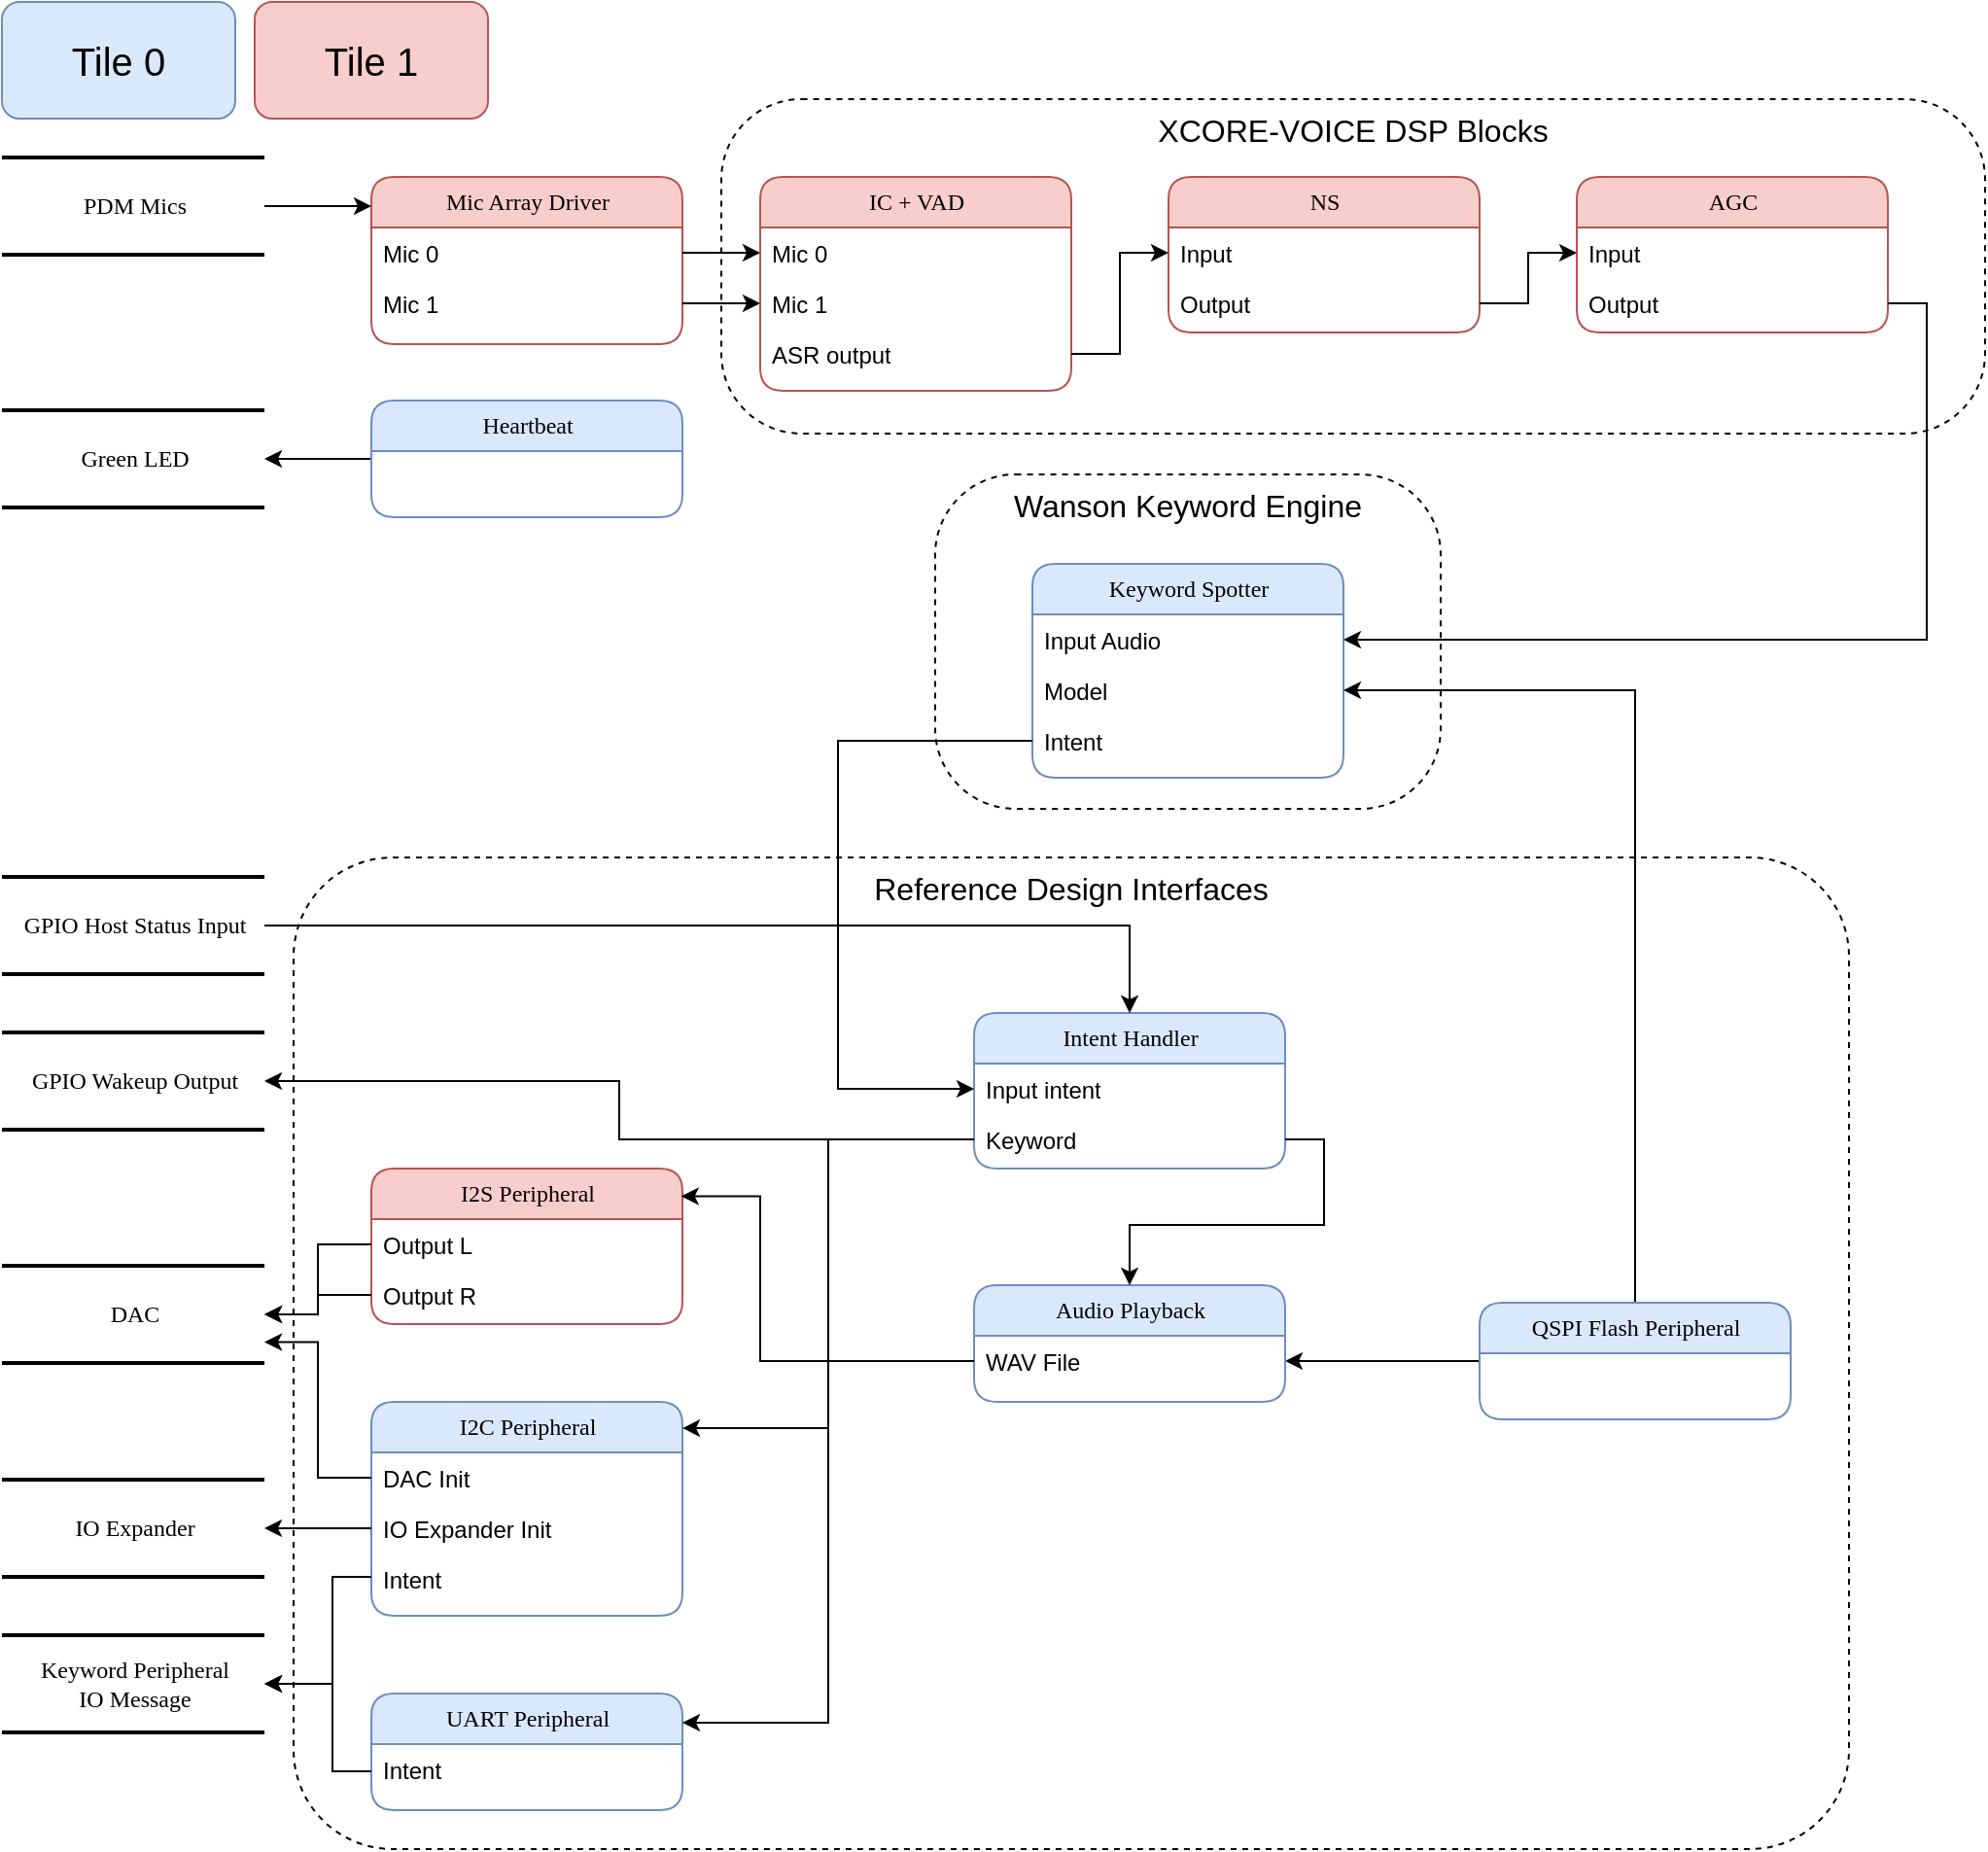 <mxfile version="19.0.3" type="device"><diagram name="Page-1" id="5d7acffa-a066-3a61-03fe-96351882024d"><mxGraphModel dx="1422" dy="873" grid="1" gridSize="10" guides="1" tooltips="1" connect="1" arrows="1" fold="1" page="1" pageScale="1" pageWidth="1100" pageHeight="850" background="#ffffff" math="0" shadow="0"><root><mxCell id="0"/><mxCell id="1" parent="0"/><mxCell id="t5zFvqTxYrGrfH3YHS5j-99" value="Reference Design Interfaces" style="rounded=1;arcSize=10;whiteSpace=wrap;html=1;align=center;dashed=1;horizontal=1;verticalAlign=top;fontSize=16;" parent="1" vertex="1"><mxGeometry x="210" y="450" width="800" height="510" as="geometry"/></mxCell><mxCell id="t5zFvqTxYrGrfH3YHS5j-69" value="Wanson Keyword Engine" style="rounded=1;arcSize=24;whiteSpace=wrap;html=1;align=center;dashed=1;horizontal=1;verticalAlign=top;fontSize=16;" parent="1" vertex="1"><mxGeometry x="540" y="253" width="260" height="172" as="geometry"/></mxCell><mxCell id="t5zFvqTxYrGrfH3YHS5j-65" value="XCORE-VOICE DSP Blocks" style="rounded=1;arcSize=24;whiteSpace=wrap;html=1;align=center;dashed=1;horizontal=1;verticalAlign=top;fontSize=16;" parent="1" vertex="1"><mxGeometry x="430" y="60" width="650" height="172" as="geometry"/></mxCell><mxCell id="21ea969265ad0168-6" value="IC + VAD" style="swimlane;html=1;fontStyle=0;childLayout=stackLayout;horizontal=1;startSize=26;fillColor=#f8cecc;horizontalStack=0;resizeParent=1;resizeLast=0;collapsible=1;marginBottom=0;swimlaneFillColor=#ffffff;align=center;rounded=1;shadow=0;comic=0;labelBackgroundColor=none;strokeWidth=1;fontFamily=Verdana;fontSize=12;strokeColor=#b85450;" parent="1" vertex="1"><mxGeometry x="450" y="100" width="160" height="110" as="geometry"/></mxCell><mxCell id="21ea969265ad0168-7" value="Mic 0" style="text;html=1;strokeColor=none;fillColor=none;spacingLeft=4;spacingRight=4;whiteSpace=wrap;overflow=hidden;rotatable=0;points=[[0,0.5],[1,0.5]];portConstraint=eastwest;" parent="21ea969265ad0168-6" vertex="1"><mxGeometry y="26" width="160" height="26" as="geometry"/></mxCell><mxCell id="21ea969265ad0168-8" value="Mic 1" style="text;html=1;strokeColor=none;fillColor=none;spacingLeft=4;spacingRight=4;whiteSpace=wrap;overflow=hidden;rotatable=0;points=[[0,0.5],[1,0.5]];portConstraint=eastwest;" parent="21ea969265ad0168-6" vertex="1"><mxGeometry y="52" width="160" height="26" as="geometry"/></mxCell><mxCell id="21ea969265ad0168-9" value="ASR output" style="text;html=1;strokeColor=none;fillColor=none;spacingLeft=4;spacingRight=4;whiteSpace=wrap;overflow=hidden;rotatable=0;points=[[0,0.5],[1,0.5]];portConstraint=eastwest;" parent="21ea969265ad0168-6" vertex="1"><mxGeometry y="78" width="160" height="26" as="geometry"/></mxCell><mxCell id="21ea969265ad0168-10" value="Mic Array Driver" style="swimlane;html=1;fontStyle=0;childLayout=stackLayout;horizontal=1;startSize=26;fillColor=#f8cecc;horizontalStack=0;resizeParent=1;resizeLast=0;collapsible=1;marginBottom=0;swimlaneFillColor=#ffffff;align=center;rounded=1;shadow=0;comic=0;labelBackgroundColor=none;strokeWidth=1;fontFamily=Verdana;fontSize=12;strokeColor=#b85450;" parent="1" vertex="1"><mxGeometry x="250" y="100" width="160" height="86" as="geometry"/></mxCell><mxCell id="21ea969265ad0168-11" value="Mic 0" style="text;html=1;strokeColor=none;fillColor=none;spacingLeft=4;spacingRight=4;whiteSpace=wrap;overflow=hidden;rotatable=0;points=[[0,0.5],[1,0.5]];portConstraint=eastwest;" parent="21ea969265ad0168-10" vertex="1"><mxGeometry y="26" width="160" height="26" as="geometry"/></mxCell><mxCell id="t5zFvqTxYrGrfH3YHS5j-6" value="Mic 1" style="text;html=1;strokeColor=none;fillColor=none;spacingLeft=4;spacingRight=4;whiteSpace=wrap;overflow=hidden;rotatable=0;points=[[0,0.5],[1,0.5]];portConstraint=eastwest;" parent="21ea969265ad0168-10" vertex="1"><mxGeometry y="52" width="160" height="26" as="geometry"/></mxCell><mxCell id="t5zFvqTxYrGrfH3YHS5j-15" value="" style="edgeStyle=orthogonalEdgeStyle;rounded=0;orthogonalLoop=1;jettySize=auto;html=1;" parent="1" source="t5zFvqTxYrGrfH3YHS5j-8" edge="1"><mxGeometry relative="1" as="geometry"><mxPoint x="250" y="115" as="targetPoint"/></mxGeometry></mxCell><mxCell id="t5zFvqTxYrGrfH3YHS5j-8" value="PDM Mics" style="html=1;rounded=0;shadow=0;comic=0;labelBackgroundColor=none;strokeWidth=2;fontFamily=Verdana;fontSize=12;align=center;shape=mxgraph.ios7ui.horLines;" parent="1" vertex="1"><mxGeometry x="60" y="90" width="135" height="50" as="geometry"/></mxCell><mxCell id="t5zFvqTxYrGrfH3YHS5j-16" value="NS" style="swimlane;html=1;fontStyle=0;childLayout=stackLayout;horizontal=1;startSize=26;fillColor=#f8cecc;horizontalStack=0;resizeParent=1;resizeLast=0;collapsible=1;marginBottom=0;swimlaneFillColor=#ffffff;align=center;rounded=1;shadow=0;comic=0;labelBackgroundColor=none;strokeWidth=1;fontFamily=Verdana;fontSize=12;strokeColor=#b85450;" parent="1" vertex="1"><mxGeometry x="660" y="100" width="160" height="80" as="geometry"/></mxCell><mxCell id="t5zFvqTxYrGrfH3YHS5j-17" value="Input" style="text;html=1;strokeColor=none;fillColor=none;spacingLeft=4;spacingRight=4;whiteSpace=wrap;overflow=hidden;rotatable=0;points=[[0,0.5],[1,0.5]];portConstraint=eastwest;" parent="t5zFvqTxYrGrfH3YHS5j-16" vertex="1"><mxGeometry y="26" width="160" height="26" as="geometry"/></mxCell><mxCell id="t5zFvqTxYrGrfH3YHS5j-18" value="Output" style="text;html=1;strokeColor=none;fillColor=none;spacingLeft=4;spacingRight=4;whiteSpace=wrap;overflow=hidden;rotatable=0;points=[[0,0.5],[1,0.5]];portConstraint=eastwest;" parent="t5zFvqTxYrGrfH3YHS5j-16" vertex="1"><mxGeometry y="52" width="160" height="26" as="geometry"/></mxCell><mxCell id="t5zFvqTxYrGrfH3YHS5j-20" value="AGC" style="swimlane;html=1;fontStyle=0;childLayout=stackLayout;horizontal=1;startSize=26;fillColor=#f8cecc;horizontalStack=0;resizeParent=1;resizeLast=0;collapsible=1;marginBottom=0;swimlaneFillColor=#ffffff;align=center;rounded=1;shadow=0;comic=0;labelBackgroundColor=none;strokeWidth=1;fontFamily=Verdana;fontSize=12;strokeColor=#b85450;" parent="1" vertex="1"><mxGeometry x="870" y="100" width="160" height="80" as="geometry"/></mxCell><mxCell id="t5zFvqTxYrGrfH3YHS5j-21" value="Input" style="text;html=1;strokeColor=none;fillColor=none;spacingLeft=4;spacingRight=4;whiteSpace=wrap;overflow=hidden;rotatable=0;points=[[0,0.5],[1,0.5]];portConstraint=eastwest;" parent="t5zFvqTxYrGrfH3YHS5j-20" vertex="1"><mxGeometry y="26" width="160" height="26" as="geometry"/></mxCell><mxCell id="t5zFvqTxYrGrfH3YHS5j-22" value="Output" style="text;html=1;strokeColor=none;fillColor=none;spacingLeft=4;spacingRight=4;whiteSpace=wrap;overflow=hidden;rotatable=0;points=[[0,0.5],[1,0.5]];portConstraint=eastwest;" parent="t5zFvqTxYrGrfH3YHS5j-20" vertex="1"><mxGeometry y="52" width="160" height="26" as="geometry"/></mxCell><mxCell id="t5zFvqTxYrGrfH3YHS5j-23" value="Keyword Spotter" style="swimlane;html=1;fontStyle=0;childLayout=stackLayout;horizontal=1;startSize=26;fillColor=#dae8fc;horizontalStack=0;resizeParent=1;resizeLast=0;collapsible=1;marginBottom=0;swimlaneFillColor=#ffffff;align=center;rounded=1;shadow=0;comic=0;labelBackgroundColor=none;strokeWidth=1;fontFamily=Verdana;fontSize=12;strokeColor=#6c8ebf;" parent="1" vertex="1"><mxGeometry x="590" y="299" width="160" height="110" as="geometry"/></mxCell><mxCell id="t5zFvqTxYrGrfH3YHS5j-24" value="Input Audio" style="text;html=1;strokeColor=none;fillColor=none;spacingLeft=4;spacingRight=4;whiteSpace=wrap;overflow=hidden;rotatable=0;points=[[0,0.5],[1,0.5]];portConstraint=eastwest;" parent="t5zFvqTxYrGrfH3YHS5j-23" vertex="1"><mxGeometry y="26" width="160" height="26" as="geometry"/></mxCell><mxCell id="t5zFvqTxYrGrfH3YHS5j-25" value="Model" style="text;html=1;strokeColor=none;fillColor=none;spacingLeft=4;spacingRight=4;whiteSpace=wrap;overflow=hidden;rotatable=0;points=[[0,0.5],[1,0.5]];portConstraint=eastwest;" parent="t5zFvqTxYrGrfH3YHS5j-23" vertex="1"><mxGeometry y="52" width="160" height="26" as="geometry"/></mxCell><mxCell id="t5zFvqTxYrGrfH3YHS5j-71" value="Intent" style="text;html=1;strokeColor=none;fillColor=none;spacingLeft=4;spacingRight=4;whiteSpace=wrap;overflow=hidden;rotatable=0;points=[[0,0.5],[1,0.5]];portConstraint=eastwest;" parent="t5zFvqTxYrGrfH3YHS5j-23" vertex="1"><mxGeometry y="78" width="160" height="26" as="geometry"/></mxCell><mxCell id="t5zFvqTxYrGrfH3YHS5j-26" value="" style="edgeStyle=orthogonalEdgeStyle;rounded=0;orthogonalLoop=1;jettySize=auto;html=1;" parent="1" source="21ea969265ad0168-11" target="21ea969265ad0168-7" edge="1"><mxGeometry relative="1" as="geometry"/></mxCell><mxCell id="t5zFvqTxYrGrfH3YHS5j-27" value="" style="edgeStyle=orthogonalEdgeStyle;rounded=0;orthogonalLoop=1;jettySize=auto;html=1;entryX=0;entryY=0.5;entryDx=0;entryDy=0;" parent="1" source="t5zFvqTxYrGrfH3YHS5j-6" target="21ea969265ad0168-8" edge="1"><mxGeometry relative="1" as="geometry"/></mxCell><mxCell id="t5zFvqTxYrGrfH3YHS5j-28" value="" style="edgeStyle=orthogonalEdgeStyle;rounded=0;orthogonalLoop=1;jettySize=auto;html=1;entryX=0;entryY=0.5;entryDx=0;entryDy=0;" parent="1" source="21ea969265ad0168-9" target="t5zFvqTxYrGrfH3YHS5j-17" edge="1"><mxGeometry relative="1" as="geometry"/></mxCell><mxCell id="t5zFvqTxYrGrfH3YHS5j-29" value="" style="edgeStyle=orthogonalEdgeStyle;rounded=0;orthogonalLoop=1;jettySize=auto;html=1;entryX=0;entryY=0.5;entryDx=0;entryDy=0;" parent="1" source="t5zFvqTxYrGrfH3YHS5j-18" target="t5zFvqTxYrGrfH3YHS5j-21" edge="1"><mxGeometry relative="1" as="geometry"/></mxCell><mxCell id="t5zFvqTxYrGrfH3YHS5j-33" value="" style="edgeStyle=orthogonalEdgeStyle;rounded=0;orthogonalLoop=1;jettySize=auto;html=1;entryX=1;entryY=0.5;entryDx=0;entryDy=0;exitX=1;exitY=0.5;exitDx=0;exitDy=0;" parent="1" source="t5zFvqTxYrGrfH3YHS5j-22" target="t5zFvqTxYrGrfH3YHS5j-24" edge="1"><mxGeometry relative="1" as="geometry"><mxPoint x="990" y="226" as="sourcePoint"/><mxPoint x="1040" y="200" as="targetPoint"/></mxGeometry></mxCell><mxCell id="t5zFvqTxYrGrfH3YHS5j-39" value="" style="edgeStyle=orthogonalEdgeStyle;rounded=0;orthogonalLoop=1;jettySize=auto;html=1;" parent="1" source="t5zFvqTxYrGrfH3YHS5j-35" target="t5zFvqTxYrGrfH3YHS5j-38" edge="1"><mxGeometry relative="1" as="geometry"/></mxCell><mxCell id="t5zFvqTxYrGrfH3YHS5j-35" value="Heartbeat" style="swimlane;html=1;fontStyle=0;childLayout=stackLayout;horizontal=1;startSize=26;fillColor=#dae8fc;horizontalStack=0;resizeParent=1;resizeLast=0;collapsible=1;marginBottom=0;swimlaneFillColor=#ffffff;align=center;rounded=1;shadow=0;comic=0;labelBackgroundColor=none;strokeWidth=1;fontFamily=Verdana;fontSize=12;strokeColor=#6c8ebf;" parent="1" vertex="1"><mxGeometry x="250" y="215" width="160" height="60" as="geometry"/></mxCell><mxCell id="t5zFvqTxYrGrfH3YHS5j-38" value="Green LED" style="html=1;rounded=0;shadow=0;comic=0;labelBackgroundColor=none;strokeWidth=2;fontFamily=Verdana;fontSize=12;align=center;shape=mxgraph.ios7ui.horLines;" parent="1" vertex="1"><mxGeometry x="60" y="220" width="135" height="50" as="geometry"/></mxCell><mxCell id="t5zFvqTxYrGrfH3YHS5j-41" value="UART Peripheral" style="swimlane;html=1;fontStyle=0;childLayout=stackLayout;horizontal=1;startSize=26;fillColor=#dae8fc;horizontalStack=0;resizeParent=1;resizeLast=0;collapsible=1;marginBottom=0;swimlaneFillColor=#ffffff;align=center;rounded=1;shadow=0;comic=0;labelBackgroundColor=none;strokeWidth=1;fontFamily=Verdana;fontSize=12;strokeColor=#6c8ebf;" parent="1" vertex="1"><mxGeometry x="250" y="880" width="160" height="60" as="geometry"/></mxCell><mxCell id="t5zFvqTxYrGrfH3YHS5j-57" value="Intent" style="text;html=1;strokeColor=none;fillColor=none;spacingLeft=4;spacingRight=4;whiteSpace=wrap;overflow=hidden;rotatable=0;points=[[0,0.5],[1,0.5]];portConstraint=eastwest;" parent="t5zFvqTxYrGrfH3YHS5j-41" vertex="1"><mxGeometry y="26" width="160" height="26" as="geometry"/></mxCell><mxCell id="t5zFvqTxYrGrfH3YHS5j-42" value="I2S Peripheral" style="swimlane;html=1;fontStyle=0;childLayout=stackLayout;horizontal=1;startSize=26;fillColor=#f8cecc;horizontalStack=0;resizeParent=1;resizeLast=0;collapsible=1;marginBottom=0;swimlaneFillColor=#ffffff;align=center;rounded=1;shadow=0;comic=0;labelBackgroundColor=none;strokeWidth=1;fontFamily=Verdana;fontSize=12;strokeColor=#b85450;" parent="1" vertex="1"><mxGeometry x="250" y="610" width="160" height="80" as="geometry"/></mxCell><mxCell id="t5zFvqTxYrGrfH3YHS5j-87" value="Output L" style="text;html=1;strokeColor=none;fillColor=none;spacingLeft=4;spacingRight=4;whiteSpace=wrap;overflow=hidden;rotatable=0;points=[[0,0.5],[1,0.5]];portConstraint=eastwest;" parent="t5zFvqTxYrGrfH3YHS5j-42" vertex="1"><mxGeometry y="26" width="160" height="26" as="geometry"/></mxCell><mxCell id="t5zFvqTxYrGrfH3YHS5j-88" value="Output R" style="text;html=1;strokeColor=none;fillColor=none;spacingLeft=4;spacingRight=4;whiteSpace=wrap;overflow=hidden;rotatable=0;points=[[0,0.5],[1,0.5]];portConstraint=eastwest;" parent="t5zFvqTxYrGrfH3YHS5j-42" vertex="1"><mxGeometry y="52" width="160" height="26" as="geometry"/></mxCell><mxCell id="t5zFvqTxYrGrfH3YHS5j-96" style="edgeStyle=orthogonalEdgeStyle;rounded=0;orthogonalLoop=1;jettySize=auto;html=1;entryX=1;entryY=0.5;entryDx=0;entryDy=0;fontSize=16;" parent="1" source="t5zFvqTxYrGrfH3YHS5j-43" target="t5zFvqTxYrGrfH3YHS5j-25" edge="1"><mxGeometry relative="1" as="geometry"/></mxCell><mxCell id="t5zFvqTxYrGrfH3YHS5j-97" style="edgeStyle=orthogonalEdgeStyle;rounded=0;orthogonalLoop=1;jettySize=auto;html=1;exitX=0;exitY=0.5;exitDx=0;exitDy=0;entryX=1;entryY=0.5;entryDx=0;entryDy=0;fontSize=16;" parent="1" source="t5zFvqTxYrGrfH3YHS5j-43" target="t5zFvqTxYrGrfH3YHS5j-86" edge="1"><mxGeometry relative="1" as="geometry"/></mxCell><mxCell id="t5zFvqTxYrGrfH3YHS5j-43" value="QSPI Flash Peripheral" style="swimlane;html=1;fontStyle=0;childLayout=stackLayout;horizontal=1;startSize=26;fillColor=#dae8fc;horizontalStack=0;resizeParent=1;resizeLast=0;collapsible=1;marginBottom=0;swimlaneFillColor=#ffffff;align=center;rounded=1;shadow=0;comic=0;labelBackgroundColor=none;strokeWidth=1;fontFamily=Verdana;fontSize=12;strokeColor=#6c8ebf;" parent="1" vertex="1"><mxGeometry x="820" y="679" width="160" height="60" as="geometry"/></mxCell><mxCell id="t5zFvqTxYrGrfH3YHS5j-44" value="DAC" style="html=1;rounded=0;shadow=0;comic=0;labelBackgroundColor=none;strokeWidth=2;fontFamily=Verdana;fontSize=12;align=center;shape=mxgraph.ios7ui.horLines;" parent="1" vertex="1"><mxGeometry x="60" y="660" width="135" height="50" as="geometry"/></mxCell><mxCell id="t5zFvqTxYrGrfH3YHS5j-46" value="Keyword Peripheral &lt;br&gt;IO Message" style="html=1;rounded=0;shadow=0;comic=0;labelBackgroundColor=none;strokeWidth=2;fontFamily=Verdana;fontSize=12;align=center;shape=mxgraph.ios7ui.horLines;" parent="1" vertex="1"><mxGeometry x="60" y="850" width="135" height="50" as="geometry"/></mxCell><mxCell id="t5zFvqTxYrGrfH3YHS5j-48" value="I2C Peripheral" style="swimlane;html=1;fontStyle=0;childLayout=stackLayout;horizontal=1;startSize=26;fillColor=#dae8fc;horizontalStack=0;resizeParent=1;resizeLast=0;collapsible=1;marginBottom=0;swimlaneFillColor=#ffffff;align=center;rounded=1;shadow=0;comic=0;labelBackgroundColor=none;strokeWidth=1;fontFamily=Verdana;fontSize=12;strokeColor=#6c8ebf;" parent="1" vertex="1"><mxGeometry x="250" y="730" width="160" height="110" as="geometry"/></mxCell><mxCell id="t5zFvqTxYrGrfH3YHS5j-49" value="DAC Init" style="text;html=1;strokeColor=none;fillColor=none;spacingLeft=4;spacingRight=4;whiteSpace=wrap;overflow=hidden;rotatable=0;points=[[0,0.5],[1,0.5]];portConstraint=eastwest;" parent="t5zFvqTxYrGrfH3YHS5j-48" vertex="1"><mxGeometry y="26" width="160" height="26" as="geometry"/></mxCell><mxCell id="t5zFvqTxYrGrfH3YHS5j-50" value="IO Expander Init" style="text;html=1;strokeColor=none;fillColor=none;spacingLeft=4;spacingRight=4;whiteSpace=wrap;overflow=hidden;rotatable=0;points=[[0,0.5],[1,0.5]];portConstraint=eastwest;" parent="t5zFvqTxYrGrfH3YHS5j-48" vertex="1"><mxGeometry y="52" width="160" height="26" as="geometry"/></mxCell><mxCell id="t5zFvqTxYrGrfH3YHS5j-56" value="Intent" style="text;html=1;strokeColor=none;fillColor=none;spacingLeft=4;spacingRight=4;whiteSpace=wrap;overflow=hidden;rotatable=0;points=[[0,0.5],[1,0.5]];portConstraint=eastwest;" parent="t5zFvqTxYrGrfH3YHS5j-48" vertex="1"><mxGeometry y="78" width="160" height="26" as="geometry"/></mxCell><mxCell id="t5zFvqTxYrGrfH3YHS5j-58" value="Intent Handler" style="swimlane;html=1;fontStyle=0;childLayout=stackLayout;horizontal=1;startSize=26;fillColor=#dae8fc;horizontalStack=0;resizeParent=1;resizeLast=0;collapsible=1;marginBottom=0;swimlaneFillColor=#ffffff;align=center;rounded=1;shadow=0;comic=0;labelBackgroundColor=none;strokeWidth=1;fontFamily=Verdana;fontSize=12;strokeColor=#6c8ebf;" parent="1" vertex="1"><mxGeometry x="560" y="530" width="160" height="80" as="geometry"/></mxCell><mxCell id="t5zFvqTxYrGrfH3YHS5j-59" value="Input intent" style="text;html=1;strokeColor=none;fillColor=none;spacingLeft=4;spacingRight=4;whiteSpace=wrap;overflow=hidden;rotatable=0;points=[[0,0.5],[1,0.5]];portConstraint=eastwest;" parent="t5zFvqTxYrGrfH3YHS5j-58" vertex="1"><mxGeometry y="26" width="160" height="26" as="geometry"/></mxCell><mxCell id="t5zFvqTxYrGrfH3YHS5j-60" value="Keyword" style="text;html=1;strokeColor=none;fillColor=none;spacingLeft=4;spacingRight=4;whiteSpace=wrap;overflow=hidden;rotatable=0;points=[[0,0.5],[1,0.5]];portConstraint=eastwest;" parent="t5zFvqTxYrGrfH3YHS5j-58" vertex="1"><mxGeometry y="52" width="160" height="26" as="geometry"/></mxCell><mxCell id="t5zFvqTxYrGrfH3YHS5j-63" style="edgeStyle=orthogonalEdgeStyle;rounded=0;orthogonalLoop=1;jettySize=auto;html=1;entryX=0;entryY=0.5;entryDx=0;entryDy=0;exitX=0;exitY=0.5;exitDx=0;exitDy=0;" parent="1" source="t5zFvqTxYrGrfH3YHS5j-71" target="t5zFvqTxYrGrfH3YHS5j-59" edge="1"><mxGeometry relative="1" as="geometry"><mxPoint x="640" y="450" as="targetPoint"/><Array as="points"><mxPoint x="490" y="390"/><mxPoint x="490" y="569"/></Array></mxGeometry></mxCell><mxCell id="t5zFvqTxYrGrfH3YHS5j-75" value="IO Expander" style="html=1;rounded=0;shadow=0;comic=0;labelBackgroundColor=none;strokeWidth=2;fontFamily=Verdana;fontSize=12;align=center;shape=mxgraph.ios7ui.horLines;" parent="1" vertex="1"><mxGeometry x="60" y="770" width="135" height="50" as="geometry"/></mxCell><mxCell id="t5zFvqTxYrGrfH3YHS5j-77" style="edgeStyle=orthogonalEdgeStyle;rounded=0;orthogonalLoop=1;jettySize=auto;html=1;fontSize=16;" parent="1" source="t5zFvqTxYrGrfH3YHS5j-56" target="t5zFvqTxYrGrfH3YHS5j-46" edge="1"><mxGeometry relative="1" as="geometry"><Array as="points"><mxPoint x="230" y="820"/><mxPoint x="230" y="875"/></Array></mxGeometry></mxCell><mxCell id="t5zFvqTxYrGrfH3YHS5j-79" style="edgeStyle=orthogonalEdgeStyle;rounded=0;orthogonalLoop=1;jettySize=auto;html=1;fontSize=16;" parent="1" source="t5zFvqTxYrGrfH3YHS5j-57" target="t5zFvqTxYrGrfH3YHS5j-46" edge="1"><mxGeometry relative="1" as="geometry"><mxPoint x="200" y="889" as="targetPoint"/><Array as="points"><mxPoint x="230" y="920"/><mxPoint x="230" y="875"/></Array></mxGeometry></mxCell><mxCell id="t5zFvqTxYrGrfH3YHS5j-80" style="edgeStyle=orthogonalEdgeStyle;rounded=0;orthogonalLoop=1;jettySize=auto;html=1;fontSize=16;" parent="1" source="t5zFvqTxYrGrfH3YHS5j-50" target="t5zFvqTxYrGrfH3YHS5j-75" edge="1"><mxGeometry relative="1" as="geometry"/></mxCell><mxCell id="t5zFvqTxYrGrfH3YHS5j-81" style="edgeStyle=orthogonalEdgeStyle;rounded=0;orthogonalLoop=1;jettySize=auto;html=1;entryX=1;entryY=0.784;entryDx=0;entryDy=0;entryPerimeter=0;fontSize=16;" parent="1" source="t5zFvqTxYrGrfH3YHS5j-49" target="t5zFvqTxYrGrfH3YHS5j-44" edge="1"><mxGeometry relative="1" as="geometry"/></mxCell><mxCell id="t5zFvqTxYrGrfH3YHS5j-82" value="GPIO Wakeup Output" style="html=1;rounded=0;shadow=0;comic=0;labelBackgroundColor=none;strokeWidth=2;fontFamily=Verdana;fontSize=12;align=center;shape=mxgraph.ios7ui.horLines;" parent="1" vertex="1"><mxGeometry x="60" y="540" width="135" height="50" as="geometry"/></mxCell><mxCell id="t5zFvqTxYrGrfH3YHS5j-93" style="edgeStyle=orthogonalEdgeStyle;rounded=0;orthogonalLoop=1;jettySize=auto;html=1;entryX=0.5;entryY=0;entryDx=0;entryDy=0;fontSize=16;" parent="1" source="t5zFvqTxYrGrfH3YHS5j-83" target="t5zFvqTxYrGrfH3YHS5j-58" edge="1"><mxGeometry relative="1" as="geometry"/></mxCell><mxCell id="t5zFvqTxYrGrfH3YHS5j-83" value="GPIO Host Status Input" style="html=1;rounded=0;shadow=0;comic=0;labelBackgroundColor=none;strokeWidth=2;fontFamily=Verdana;fontSize=12;align=center;shape=mxgraph.ios7ui.horLines;" parent="1" vertex="1"><mxGeometry x="60" y="460" width="135" height="50" as="geometry"/></mxCell><mxCell id="t5zFvqTxYrGrfH3YHS5j-85" value="Audio Playback" style="swimlane;html=1;fontStyle=0;childLayout=stackLayout;horizontal=1;startSize=26;fillColor=#dae8fc;horizontalStack=0;resizeParent=1;resizeLast=0;collapsible=1;marginBottom=0;swimlaneFillColor=#ffffff;align=center;rounded=1;shadow=0;comic=0;labelBackgroundColor=none;strokeWidth=1;fontFamily=Verdana;fontSize=12;strokeColor=#6c8ebf;" parent="1" vertex="1"><mxGeometry x="560" y="670" width="160" height="60" as="geometry"/></mxCell><mxCell id="t5zFvqTxYrGrfH3YHS5j-86" value="WAV File" style="text;html=1;strokeColor=none;fillColor=none;spacingLeft=4;spacingRight=4;whiteSpace=wrap;overflow=hidden;rotatable=0;points=[[0,0.5],[1,0.5]];portConstraint=eastwest;" parent="t5zFvqTxYrGrfH3YHS5j-85" vertex="1"><mxGeometry y="26" width="160" height="26" as="geometry"/></mxCell><mxCell id="t5zFvqTxYrGrfH3YHS5j-89" style="edgeStyle=orthogonalEdgeStyle;rounded=0;orthogonalLoop=1;jettySize=auto;html=1;fontSize=16;" parent="1" source="t5zFvqTxYrGrfH3YHS5j-87" target="t5zFvqTxYrGrfH3YHS5j-44" edge="1"><mxGeometry relative="1" as="geometry"/></mxCell><mxCell id="t5zFvqTxYrGrfH3YHS5j-90" style="edgeStyle=orthogonalEdgeStyle;rounded=0;orthogonalLoop=1;jettySize=auto;html=1;fontSize=16;" parent="1" source="t5zFvqTxYrGrfH3YHS5j-88" target="t5zFvqTxYrGrfH3YHS5j-44" edge="1"><mxGeometry relative="1" as="geometry"/></mxCell><mxCell id="t5zFvqTxYrGrfH3YHS5j-91" style="edgeStyle=orthogonalEdgeStyle;rounded=0;orthogonalLoop=1;jettySize=auto;html=1;entryX=1;entryY=0.123;entryDx=0;entryDy=0;entryPerimeter=0;fontSize=16;" parent="1" source="t5zFvqTxYrGrfH3YHS5j-60" target="t5zFvqTxYrGrfH3YHS5j-48" edge="1"><mxGeometry relative="1" as="geometry"/></mxCell><mxCell id="t5zFvqTxYrGrfH3YHS5j-92" style="edgeStyle=orthogonalEdgeStyle;rounded=0;orthogonalLoop=1;jettySize=auto;html=1;fontSize=16;" parent="1" source="t5zFvqTxYrGrfH3YHS5j-60" target="t5zFvqTxYrGrfH3YHS5j-82" edge="1"><mxGeometry relative="1" as="geometry"/></mxCell><mxCell id="t5zFvqTxYrGrfH3YHS5j-94" style="edgeStyle=orthogonalEdgeStyle;rounded=0;orthogonalLoop=1;jettySize=auto;html=1;entryX=0.996;entryY=0.178;entryDx=0;entryDy=0;entryPerimeter=0;fontSize=16;" parent="1" source="t5zFvqTxYrGrfH3YHS5j-86" target="t5zFvqTxYrGrfH3YHS5j-42" edge="1"><mxGeometry relative="1" as="geometry"><Array as="points"><mxPoint x="450" y="709"/><mxPoint x="450" y="624"/></Array></mxGeometry></mxCell><mxCell id="t5zFvqTxYrGrfH3YHS5j-98" style="edgeStyle=orthogonalEdgeStyle;rounded=0;orthogonalLoop=1;jettySize=auto;html=1;exitX=1;exitY=0.5;exitDx=0;exitDy=0;fontSize=16;" parent="1" source="t5zFvqTxYrGrfH3YHS5j-60" target="t5zFvqTxYrGrfH3YHS5j-85" edge="1"><mxGeometry relative="1" as="geometry"/></mxCell><mxCell id="nTEOnzBcEbbtP1dxCWQs-1" value="&lt;font style=&quot;font-size: 20px;&quot;&gt;Tile 1&lt;/font&gt;" style="rounded=1;whiteSpace=wrap;html=1;fillColor=#f8cecc;strokeColor=#b85450;" parent="1" vertex="1"><mxGeometry x="190" y="10" width="120" height="60" as="geometry"/></mxCell><mxCell id="nTEOnzBcEbbtP1dxCWQs-2" value="&lt;font style=&quot;font-size: 20px;&quot;&gt;Tile 0&lt;br&gt;&lt;/font&gt;" style="rounded=1;whiteSpace=wrap;html=1;fillColor=#dae8fc;strokeColor=#6c8ebf;" parent="1" vertex="1"><mxGeometry x="60" y="10" width="120" height="60" as="geometry"/></mxCell><mxCell id="5tkIII6Xo1PpN1unlZkE-1" style="edgeStyle=orthogonalEdgeStyle;rounded=0;orthogonalLoop=1;jettySize=auto;html=1;entryX=1;entryY=0.25;entryDx=0;entryDy=0;" edge="1" parent="1" source="t5zFvqTxYrGrfH3YHS5j-60" target="t5zFvqTxYrGrfH3YHS5j-41"><mxGeometry relative="1" as="geometry"/></mxCell></root></mxGraphModel></diagram></mxfile>